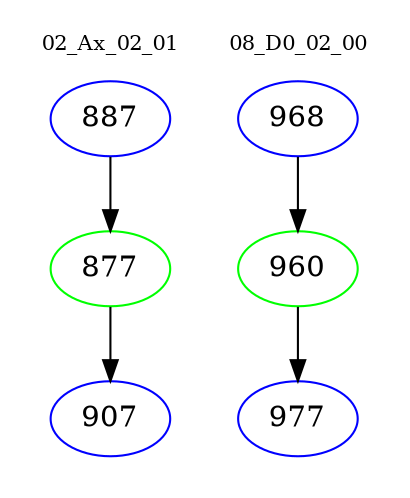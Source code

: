 digraph{
subgraph cluster_0 {
color = white
label = "02_Ax_02_01";
fontsize=10;
T0_887 [label="887", color="blue"]
T0_887 -> T0_877 [color="black"]
T0_877 [label="877", color="green"]
T0_877 -> T0_907 [color="black"]
T0_907 [label="907", color="blue"]
}
subgraph cluster_1 {
color = white
label = "08_D0_02_00";
fontsize=10;
T1_968 [label="968", color="blue"]
T1_968 -> T1_960 [color="black"]
T1_960 [label="960", color="green"]
T1_960 -> T1_977 [color="black"]
T1_977 [label="977", color="blue"]
}
}
